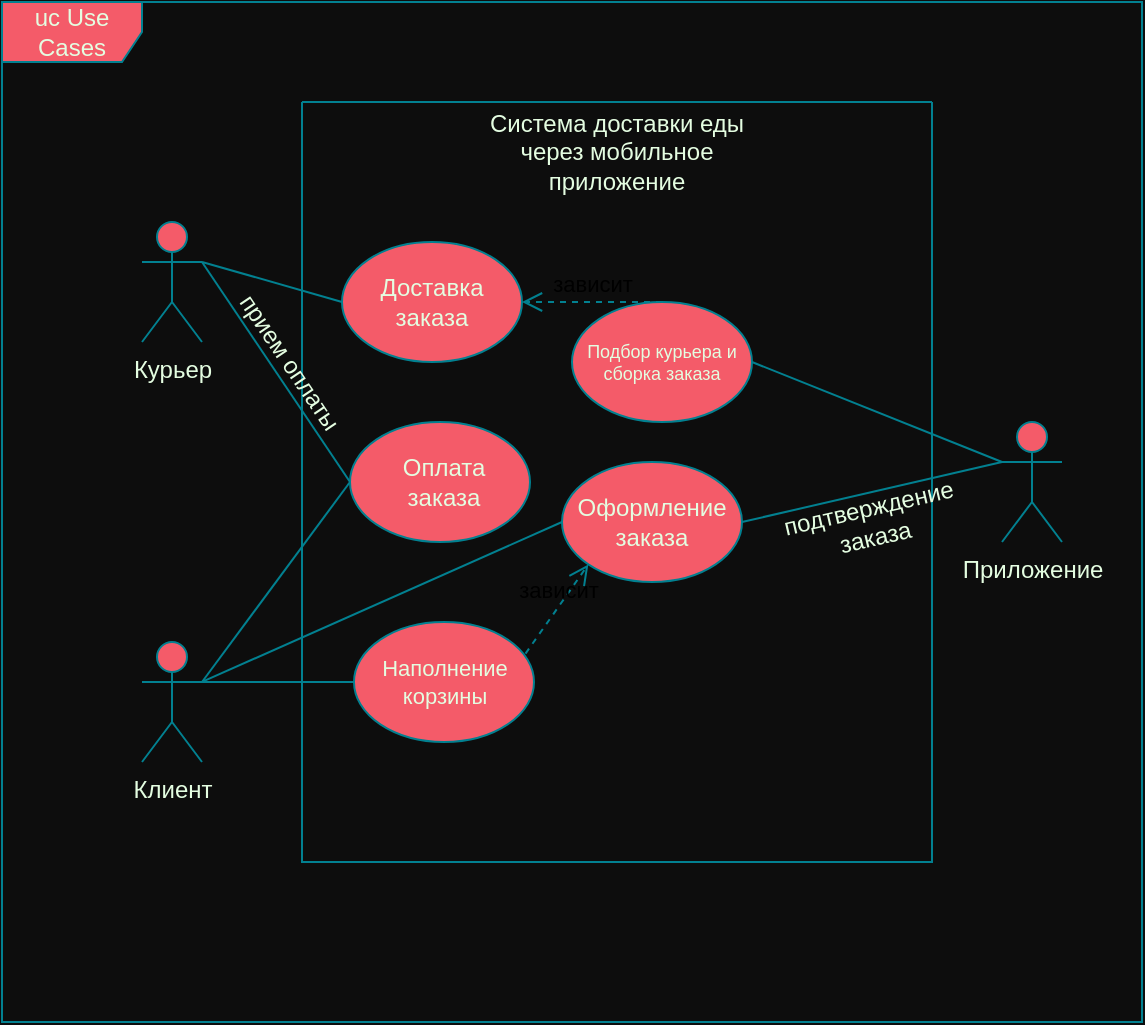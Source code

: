 <mxfile version="24.4.7" type="device" pages="5">
  <diagram name="Диаграмма вариантов использования" id="wNV9kwCmInu46yoBs2eH">
    <mxGraphModel dx="954" dy="647" grid="0" gridSize="4" guides="1" tooltips="1" connect="1" arrows="1" fold="1" page="1" pageScale="1" pageWidth="827" pageHeight="1169" background="#0D0D0D" math="0" shadow="0">
      <root>
        <mxCell id="0" />
        <mxCell id="1" parent="0" />
        <mxCell id="2" value="Курьер" style="shape=umlActor;verticalLabelPosition=bottom;verticalAlign=top;html=1;labelBackgroundColor=none;fillColor=#F45B69;strokeColor=#028090;fontColor=#E4FDE1;" parent="1" vertex="1">
          <mxGeometry x="220" y="130" width="30" height="60" as="geometry" />
        </mxCell>
        <mxCell id="3" value="Клиент" style="shape=umlActor;verticalLabelPosition=bottom;verticalAlign=top;html=1;outlineConnect=0;labelBackgroundColor=none;fillColor=#F45B69;strokeColor=#028090;fontColor=#E4FDE1;" parent="1" vertex="1">
          <mxGeometry x="220" y="340" width="30" height="60" as="geometry" />
        </mxCell>
        <mxCell id="4" value="Приложение" style="shape=umlActor;verticalLabelPosition=bottom;verticalAlign=top;html=1;outlineConnect=0;labelBackgroundColor=none;fillColor=#F45B69;strokeColor=#028090;fontColor=#E4FDE1;" parent="1" vertex="1">
          <mxGeometry x="650" y="230" width="30" height="60" as="geometry" />
        </mxCell>
        <mxCell id="5" value="uc Use Cases" style="shape=umlFrame;whiteSpace=wrap;html=1;pointerEvents=0;width=70;height=30;labelBackgroundColor=none;fillColor=#F45B69;strokeColor=#028090;fontColor=#E4FDE1;" parent="1" vertex="1">
          <mxGeometry x="150" y="20" width="570" height="510" as="geometry" />
        </mxCell>
        <mxCell id="6" value="" style="swimlane;startSize=0;labelBackgroundColor=none;fillColor=#F45B69;strokeColor=#028090;fontColor=#E4FDE1;" parent="1" vertex="1">
          <mxGeometry x="300" y="70" width="315" height="380" as="geometry" />
        </mxCell>
        <mxCell id="7" value="Система доставки еды через мобильное приложение" style="text;html=1;align=center;verticalAlign=middle;whiteSpace=wrap;rounded=0;labelBackgroundColor=none;fontColor=#E4FDE1;" parent="6" vertex="1">
          <mxGeometry x="85" y="10" width="145" height="30" as="geometry" />
        </mxCell>
        <mxCell id="8" value="" style="ellipse;whiteSpace=wrap;html=1;labelBackgroundColor=none;fillColor=#F45B69;strokeColor=#028090;fontColor=#E4FDE1;" parent="6" vertex="1">
          <mxGeometry x="135" y="100" width="90" height="60" as="geometry" />
        </mxCell>
        <mxCell id="9" value="Подбор курьера и сборка заказа" style="text;html=1;align=center;verticalAlign=middle;whiteSpace=wrap;rounded=0;fontSize=9;labelBackgroundColor=none;fontColor=#E4FDE1;" parent="6" vertex="1">
          <mxGeometry x="130" y="115" width="100" height="30" as="geometry" />
        </mxCell>
        <mxCell id="10" value="" style="ellipse;whiteSpace=wrap;html=1;labelBackgroundColor=none;fillColor=#F45B69;strokeColor=#028090;fontColor=#E4FDE1;" parent="6" vertex="1">
          <mxGeometry x="130" y="180" width="90" height="60" as="geometry" />
        </mxCell>
        <mxCell id="11" value="Оформление заказа" style="text;html=1;align=center;verticalAlign=middle;whiteSpace=wrap;rounded=0;labelBackgroundColor=none;fontColor=#E4FDE1;" parent="6" vertex="1">
          <mxGeometry x="145" y="195" width="60" height="30" as="geometry" />
        </mxCell>
        <mxCell id="12" value="" style="ellipse;whiteSpace=wrap;html=1;labelBackgroundColor=none;fillColor=#F45B69;strokeColor=#028090;fontColor=#E4FDE1;" parent="6" vertex="1">
          <mxGeometry x="26" y="260" width="90" height="60" as="geometry" />
        </mxCell>
        <mxCell id="13" value="Наполнение корзины" style="text;html=1;align=center;verticalAlign=middle;whiteSpace=wrap;rounded=0;fontSize=11;labelBackgroundColor=none;fontColor=#E4FDE1;" parent="6" vertex="1">
          <mxGeometry x="48.5" y="280" width="45" height="20" as="geometry" />
        </mxCell>
        <mxCell id="14" value="" style="ellipse;whiteSpace=wrap;html=1;labelBackgroundColor=none;fillColor=#F45B69;strokeColor=#028090;fontColor=#E4FDE1;" parent="6" vertex="1">
          <mxGeometry x="20" y="70" width="90" height="60" as="geometry" />
        </mxCell>
        <mxCell id="15" value="Доставка заказа" style="text;html=1;align=center;verticalAlign=middle;whiteSpace=wrap;rounded=0;labelBackgroundColor=none;fontColor=#E4FDE1;" parent="6" vertex="1">
          <mxGeometry x="35" y="85" width="60" height="30" as="geometry" />
        </mxCell>
        <mxCell id="16" value="" style="ellipse;whiteSpace=wrap;html=1;labelBackgroundColor=none;fillColor=#F45B69;strokeColor=#028090;fontColor=#E4FDE1;" parent="6" vertex="1">
          <mxGeometry x="24" y="160" width="90" height="60" as="geometry" />
        </mxCell>
        <mxCell id="17" value="Оплата заказа" style="text;html=1;align=center;verticalAlign=middle;whiteSpace=wrap;rounded=0;labelBackgroundColor=none;fontColor=#E4FDE1;" parent="6" vertex="1">
          <mxGeometry x="41" y="175" width="60" height="30" as="geometry" />
        </mxCell>
        <mxCell id="18" value="подтверждение заказа" style="text;html=1;align=center;verticalAlign=middle;whiteSpace=wrap;rounded=0;rotation=-13;labelBackgroundColor=none;fontColor=#E4FDE1;" parent="6" vertex="1">
          <mxGeometry x="230" y="195" width="110" height="30" as="geometry" />
        </mxCell>
        <mxCell id="19" value="" style="endArrow=none;html=1;rounded=0;entryX=1;entryY=0.5;entryDx=0;entryDy=0;labelBackgroundColor=none;strokeColor=#028090;fontColor=default;" parent="6" target="8" edge="1">
          <mxGeometry width="50" height="50" relative="1" as="geometry">
            <mxPoint x="350" y="180" as="sourcePoint" />
            <mxPoint x="230" y="130" as="targetPoint" />
          </mxGeometry>
        </mxCell>
        <mxCell id="20" value="зависит" style="html=1;verticalAlign=bottom;endArrow=open;dashed=1;endSize=8;curved=0;rounded=0;entryX=1;entryY=0.5;entryDx=0;entryDy=0;exitX=0.5;exitY=0;exitDx=0;exitDy=0;labelBackgroundColor=none;strokeColor=#028090;fontColor=default;" parent="6" source="8" target="14" edge="1">
          <mxGeometry relative="1" as="geometry">
            <mxPoint x="173.5" y="70" as="sourcePoint" />
            <mxPoint x="93.5" y="70" as="targetPoint" />
          </mxGeometry>
        </mxCell>
        <mxCell id="21" value="зависит" style="html=1;verticalAlign=bottom;endArrow=open;dashed=1;endSize=8;curved=0;rounded=0;entryX=0;entryY=1;entryDx=0;entryDy=0;exitX=0.953;exitY=0.263;exitDx=0;exitDy=0;exitPerimeter=0;labelBackgroundColor=none;strokeColor=#028090;fontColor=default;" parent="6" source="12" target="10" edge="1">
          <mxGeometry relative="1" as="geometry">
            <mxPoint x="205" y="280" as="sourcePoint" />
            <mxPoint x="135" y="280" as="targetPoint" />
          </mxGeometry>
        </mxCell>
        <mxCell id="22" value="" style="endArrow=none;html=1;rounded=0;exitX=1;exitY=0.333;exitDx=0;exitDy=0;exitPerimeter=0;entryX=0;entryY=0.5;entryDx=0;entryDy=0;labelBackgroundColor=none;strokeColor=#028090;fontColor=default;" parent="1" source="3" target="12" edge="1">
          <mxGeometry width="50" height="50" relative="1" as="geometry">
            <mxPoint x="360" y="310" as="sourcePoint" />
            <mxPoint x="410" y="260" as="targetPoint" />
          </mxGeometry>
        </mxCell>
        <mxCell id="23" value="" style="endArrow=none;html=1;rounded=0;exitX=0;exitY=0.5;exitDx=0;exitDy=0;entryX=1;entryY=0.333;entryDx=0;entryDy=0;entryPerimeter=0;labelBackgroundColor=none;strokeColor=#028090;fontColor=default;" parent="1" source="10" target="3" edge="1">
          <mxGeometry width="50" height="50" relative="1" as="geometry">
            <mxPoint x="260" y="370" as="sourcePoint" />
            <mxPoint x="336" y="370" as="targetPoint" />
          </mxGeometry>
        </mxCell>
        <mxCell id="24" value="" style="endArrow=none;html=1;rounded=0;entryX=0;entryY=0.333;entryDx=0;entryDy=0;entryPerimeter=0;exitX=1;exitY=0.5;exitDx=0;exitDy=0;labelBackgroundColor=none;strokeColor=#028090;fontColor=default;" parent="1" source="10" target="4" edge="1">
          <mxGeometry width="50" height="50" relative="1" as="geometry">
            <mxPoint x="540" y="300" as="sourcePoint" />
            <mxPoint x="590" y="250" as="targetPoint" />
          </mxGeometry>
        </mxCell>
        <mxCell id="25" value="" style="endArrow=none;html=1;rounded=0;exitX=0;exitY=0.5;exitDx=0;exitDy=0;entryX=1;entryY=0.333;entryDx=0;entryDy=0;entryPerimeter=0;labelBackgroundColor=none;strokeColor=#028090;fontColor=default;" parent="1" source="14" target="2" edge="1">
          <mxGeometry width="50" height="50" relative="1" as="geometry">
            <mxPoint x="200" y="100" as="sourcePoint" />
            <mxPoint x="200" y="340" as="targetPoint" />
          </mxGeometry>
        </mxCell>
        <mxCell id="26" value="" style="endArrow=none;html=1;rounded=0;exitX=0;exitY=0.5;exitDx=0;exitDy=0;labelBackgroundColor=none;strokeColor=#028090;fontColor=default;" parent="1" source="16" edge="1">
          <mxGeometry width="50" height="50" relative="1" as="geometry">
            <mxPoint x="330" y="260" as="sourcePoint" />
            <mxPoint x="250" y="360" as="targetPoint" />
          </mxGeometry>
        </mxCell>
        <mxCell id="27" value="" style="endArrow=none;html=1;rounded=0;exitX=0;exitY=0.5;exitDx=0;exitDy=0;labelBackgroundColor=none;strokeColor=#028090;fontColor=default;" parent="1" source="16" edge="1">
          <mxGeometry width="50" height="50" relative="1" as="geometry">
            <mxPoint x="340" y="190" as="sourcePoint" />
            <mxPoint x="250" y="150" as="targetPoint" />
          </mxGeometry>
        </mxCell>
        <mxCell id="28" value="прием оплаты" style="text;html=1;align=center;verticalAlign=middle;whiteSpace=wrap;rounded=0;rotation=56;labelBackgroundColor=none;fontColor=#E4FDE1;" parent="1" vertex="1">
          <mxGeometry x="238.5" y="185" width="110" height="30" as="geometry" />
        </mxCell>
      </root>
    </mxGraphModel>
  </diagram>
  <diagram name="Диаграмма последовательности" id="4r8OwJRfkJsXzGN_ZaWj">
    <mxGraphModel dx="954" dy="647" grid="1" gridSize="10" guides="1" tooltips="1" connect="1" arrows="1" fold="1" page="1" pageScale="1" pageWidth="827" pageHeight="1169" math="0" shadow="0">
      <root>
        <mxCell id="0" />
        <mxCell id="1" parent="0" />
        <mxCell id="2" value=":Клиент" style="html=1;whiteSpace=wrap;labelBackgroundColor=none;fillColor=#F45B69;strokeColor=#028090;fontColor=#E4FDE1;" parent="1" vertex="1">
          <mxGeometry x="180" y="320" width="110" height="50" as="geometry" />
        </mxCell>
        <mxCell id="3" value=":Курьер" style="html=1;whiteSpace=wrap;labelBackgroundColor=none;fillColor=#F45B69;strokeColor=#028090;fontColor=#E4FDE1;" parent="1" vertex="1">
          <mxGeometry x="380" y="320" width="110" height="50" as="geometry" />
        </mxCell>
        <mxCell id="4" value=":Приложение" style="html=1;whiteSpace=wrap;labelBackgroundColor=none;fillColor=#F45B69;strokeColor=#028090;fontColor=#E4FDE1;" parent="1" vertex="1">
          <mxGeometry x="540" y="320" width="110" height="50" as="geometry" />
        </mxCell>
        <mxCell id="5" value="" style="shape=umlActor;verticalLabelPosition=bottom;verticalAlign=top;html=1;labelBackgroundColor=none;fillColor=#F45B69;strokeColor=#028090;fontColor=#E4FDE1;" parent="1" vertex="1">
          <mxGeometry x="220" y="250" width="30" height="60" as="geometry" />
        </mxCell>
        <mxCell id="6" value="" style="shape=umlActor;verticalLabelPosition=bottom;verticalAlign=top;html=1;labelBackgroundColor=none;fillColor=#F45B69;strokeColor=#028090;fontColor=#E4FDE1;" parent="1" vertex="1">
          <mxGeometry x="420" y="250" width="30" height="60" as="geometry" />
        </mxCell>
        <mxCell id="7" value="" style="endArrow=none;dashed=1;html=1;rounded=0;labelBackgroundColor=none;strokeColor=#028090;fontColor=default;" parent="1" edge="1">
          <mxGeometry width="50" height="50" relative="1" as="geometry">
            <mxPoint x="240" y="620" as="sourcePoint" />
            <mxPoint x="240" y="370" as="targetPoint" />
          </mxGeometry>
        </mxCell>
        <mxCell id="8" value="" style="endArrow=none;dashed=1;html=1;rounded=0;labelBackgroundColor=none;strokeColor=#028090;fontColor=default;" parent="1" edge="1">
          <mxGeometry width="50" height="50" relative="1" as="geometry">
            <mxPoint x="440" y="620" as="sourcePoint" />
            <mxPoint x="440" y="370" as="targetPoint" />
          </mxGeometry>
        </mxCell>
        <mxCell id="9" value="" style="endArrow=none;dashed=1;html=1;rounded=0;labelBackgroundColor=none;strokeColor=#028090;fontColor=default;" parent="1" edge="1">
          <mxGeometry width="50" height="50" relative="1" as="geometry">
            <mxPoint x="600" y="620" as="sourcePoint" />
            <mxPoint x="600" y="370" as="targetPoint" />
          </mxGeometry>
        </mxCell>
        <mxCell id="10" value="" style="endArrow=classic;html=1;rounded=0;labelBackgroundColor=none;strokeColor=#028090;fontColor=default;" parent="1" edge="1">
          <mxGeometry width="50" height="50" relative="1" as="geometry">
            <mxPoint x="240" y="420" as="sourcePoint" />
            <mxPoint x="600" y="420" as="targetPoint" />
          </mxGeometry>
        </mxCell>
        <mxCell id="11" value="оплата заказа" style="text;html=1;align=center;verticalAlign=middle;whiteSpace=wrap;rounded=0;labelBackgroundColor=none;fontColor=#E4FDE1;" parent="1" vertex="1">
          <mxGeometry x="290" y="390" width="100" height="30" as="geometry" />
        </mxCell>
        <mxCell id="12" value="" style="endArrow=classic;html=1;rounded=0;labelBackgroundColor=none;strokeColor=#028090;fontColor=default;" parent="1" edge="1">
          <mxGeometry width="50" height="50" relative="1" as="geometry">
            <mxPoint x="600" y="460" as="sourcePoint" />
            <mxPoint x="440" y="460" as="targetPoint" />
          </mxGeometry>
        </mxCell>
        <mxCell id="13" value="создание и выдача задачи" style="text;html=1;align=center;verticalAlign=middle;whiteSpace=wrap;rounded=0;fontSize=11;labelBackgroundColor=none;fontColor=#E4FDE1;" parent="1" vertex="1">
          <mxGeometry x="440" y="430" width="170" height="30" as="geometry" />
        </mxCell>
        <mxCell id="14" value="" style="endArrow=classic;html=1;rounded=0;labelBackgroundColor=none;strokeColor=#028090;fontColor=default;" parent="1" edge="1">
          <mxGeometry width="50" height="50" relative="1" as="geometry">
            <mxPoint x="440" y="490" as="sourcePoint" />
            <mxPoint x="240" y="490" as="targetPoint" />
          </mxGeometry>
        </mxCell>
        <mxCell id="15" value="доставка" style="text;html=1;align=center;verticalAlign=middle;whiteSpace=wrap;rounded=0;fontSize=11;labelBackgroundColor=none;fontColor=#E4FDE1;" parent="1" vertex="1">
          <mxGeometry x="255" y="460" width="170" height="30" as="geometry" />
        </mxCell>
        <mxCell id="16" value="закрытие задачи" style="text;html=1;align=center;verticalAlign=middle;whiteSpace=wrap;rounded=0;fontSize=11;labelBackgroundColor=none;fontColor=#E4FDE1;" parent="1" vertex="1">
          <mxGeometry x="440" y="500" width="170" height="30" as="geometry" />
        </mxCell>
        <mxCell id="17" value="" style="endArrow=classic;html=1;rounded=0;labelBackgroundColor=none;strokeColor=#028090;fontColor=default;" parent="1" edge="1">
          <mxGeometry width="50" height="50" relative="1" as="geometry">
            <mxPoint x="440" y="530" as="sourcePoint" />
            <mxPoint x="600" y="530" as="targetPoint" />
          </mxGeometry>
        </mxCell>
        <mxCell id="18" value="" style="endArrow=classic;html=1;rounded=0;labelBackgroundColor=none;strokeColor=#028090;fontColor=default;" parent="1" edge="1">
          <mxGeometry width="50" height="50" relative="1" as="geometry">
            <mxPoint x="240" y="580" as="sourcePoint" />
            <mxPoint x="600" y="580" as="targetPoint" />
          </mxGeometry>
        </mxCell>
        <mxCell id="19" value="подтверждение получения заказа" style="text;html=1;align=center;verticalAlign=middle;whiteSpace=wrap;rounded=0;fontSize=11;labelBackgroundColor=none;fontColor=#E4FDE1;" parent="1" vertex="1">
          <mxGeometry x="247.5" y="550" width="185" height="30" as="geometry" />
        </mxCell>
      </root>
    </mxGraphModel>
  </diagram>
  <diagram name="Диаграмма состояний" id="BanBGNF2Pb0GykZZQIJD">
    <mxGraphModel dx="954" dy="647" grid="1" gridSize="10" guides="1" tooltips="1" connect="1" arrows="1" fold="1" page="1" pageScale="1" pageWidth="827" pageHeight="1169" math="0" shadow="0">
      <root>
        <mxCell id="0" />
        <mxCell id="1" parent="0" />
        <mxCell id="2" value="" style="endArrow=classic;html=1;rounded=0;labelBackgroundColor=none;strokeColor=#028090;fontColor=default;" parent="1" edge="1">
          <mxGeometry width="50" height="50" relative="1" as="geometry">
            <mxPoint x="99.76" y="320" as="sourcePoint" />
            <mxPoint x="99.76" y="360" as="targetPoint" />
          </mxGeometry>
        </mxCell>
        <mxCell id="3" value="" style="shape=waypoint;sketch=0;fillStyle=solid;size=6;pointerEvents=1;points=[];fillColor=none;resizable=0;rotatable=0;perimeter=centerPerimeter;snapToPoint=1;strokeWidth=5;labelBackgroundColor=none;strokeColor=#028090;fontColor=#E4FDE1;" parent="1" vertex="1">
          <mxGeometry x="90" y="310" width="20" height="20" as="geometry" />
        </mxCell>
        <mxCell id="4" value="" style="rounded=1;whiteSpace=wrap;html=1;labelBackgroundColor=none;fillColor=#F45B69;strokeColor=#028090;fontColor=#E4FDE1;" parent="1" vertex="1">
          <mxGeometry x="60" y="360" width="80" height="40" as="geometry" />
        </mxCell>
        <mxCell id="5" value="Оформлен" style="text;html=1;align=center;verticalAlign=middle;whiteSpace=wrap;rounded=0;labelBackgroundColor=none;fontColor=#E4FDE1;" parent="1" vertex="1">
          <mxGeometry x="70" y="365" width="60" height="30" as="geometry" />
        </mxCell>
        <mxCell id="6" value="оплата" style="text;html=1;align=center;verticalAlign=middle;whiteSpace=wrap;rounded=0;labelBackgroundColor=none;fontColor=#E4FDE1;" parent="1" vertex="1">
          <mxGeometry x="170" y="350" width="60" height="30" as="geometry" />
        </mxCell>
        <mxCell id="7" value="" style="endArrow=classic;html=1;rounded=0;exitX=1;exitY=0.5;exitDx=0;exitDy=0;entryX=0;entryY=0.5;entryDx=0;entryDy=0;labelBackgroundColor=none;strokeColor=#028090;fontColor=default;" parent="1" edge="1">
          <mxGeometry width="50" height="50" relative="1" as="geometry">
            <mxPoint x="520" y="380" as="sourcePoint" />
            <mxPoint x="640" y="380" as="targetPoint" />
          </mxGeometry>
        </mxCell>
        <mxCell id="8" value="доставка" style="text;html=1;align=center;verticalAlign=middle;whiteSpace=wrap;rounded=0;labelBackgroundColor=none;fontColor=#E4FDE1;" parent="1" vertex="1">
          <mxGeometry x="550" y="350" width="60" height="30" as="geometry" />
        </mxCell>
        <mxCell id="9" value="" style="rounded=1;whiteSpace=wrap;html=1;labelBackgroundColor=none;fillColor=#F45B69;strokeColor=#028090;fontColor=#E4FDE1;" parent="1" vertex="1">
          <mxGeometry x="640" y="360" width="80" height="40" as="geometry" />
        </mxCell>
        <mxCell id="10" value="Доставлен" style="text;html=1;align=center;verticalAlign=middle;whiteSpace=wrap;rounded=0;labelBackgroundColor=none;fontColor=#E4FDE1;" parent="1" vertex="1">
          <mxGeometry x="650" y="365" width="60" height="30" as="geometry" />
        </mxCell>
        <mxCell id="11" value="" style="endArrow=classic;html=1;rounded=0;exitX=0.5;exitY=0;exitDx=0;exitDy=0;labelBackgroundColor=none;strokeColor=#028090;fontColor=default;" parent="1" source="9" edge="1">
          <mxGeometry width="50" height="50" relative="1" as="geometry">
            <mxPoint x="461.8" y="270" as="sourcePoint" />
            <mxPoint x="680" y="330" as="targetPoint" />
          </mxGeometry>
        </mxCell>
        <mxCell id="12" value="" style="ellipse;shape=doubleEllipse;whiteSpace=wrap;html=1;aspect=fixed;labelBackgroundColor=none;fillColor=#F45B69;strokeColor=#028090;fontColor=#E4FDE1;" parent="1" vertex="1">
          <mxGeometry x="670" y="310" width="20" height="20" as="geometry" />
        </mxCell>
        <mxCell id="13" value="" style="shape=waypoint;sketch=0;fillStyle=solid;size=6;pointerEvents=1;points=[];fillColor=none;resizable=0;rotatable=0;perimeter=centerPerimeter;snapToPoint=1;strokeWidth=5;labelBackgroundColor=none;strokeColor=#028090;fontColor=#E4FDE1;" parent="1" vertex="1">
          <mxGeometry x="670" y="310" width="20" height="20" as="geometry" />
        </mxCell>
        <mxCell id="14" value="" style="endArrow=classic;html=1;rounded=0;exitX=1;exitY=0.5;exitDx=0;exitDy=0;entryX=0;entryY=0.5;entryDx=0;entryDy=0;labelBackgroundColor=none;strokeColor=#028090;fontColor=default;" parent="1" source="4" target="15" edge="1">
          <mxGeometry width="50" height="50" relative="1" as="geometry">
            <mxPoint x="140" y="380" as="sourcePoint" />
            <mxPoint x="380" y="410" as="targetPoint" />
          </mxGeometry>
        </mxCell>
        <mxCell id="15" value="Собран" style="rounded=1;whiteSpace=wrap;html=1;labelBackgroundColor=none;fillColor=#F45B69;strokeColor=#028090;fontColor=#E4FDE1;" parent="1" vertex="1">
          <mxGeometry x="440" y="360" width="80" height="40" as="geometry" />
        </mxCell>
        <mxCell id="17" value="" style="rounded=1;whiteSpace=wrap;html=1;labelBackgroundColor=none;fillColor=#F45B69;strokeColor=#028090;fontColor=#E4FDE1;" parent="1" vertex="1">
          <mxGeometry x="260" y="360" width="80" height="40" as="geometry" />
        </mxCell>
        <mxCell id="18" value="Оплачен" style="text;html=1;align=center;verticalAlign=middle;whiteSpace=wrap;rounded=0;labelBackgroundColor=none;fontColor=#E4FDE1;" parent="1" vertex="1">
          <mxGeometry x="270" y="365" width="60" height="30" as="geometry" />
        </mxCell>
        <mxCell id="19" value="готовится" style="text;html=1;align=center;verticalAlign=middle;whiteSpace=wrap;rounded=0;labelBackgroundColor=none;fontColor=#E4FDE1;" parent="1" vertex="1">
          <mxGeometry x="360" y="350" width="60" height="30" as="geometry" />
        </mxCell>
      </root>
    </mxGraphModel>
  </diagram>
  <diagram name="Диаграмма деятельности" id="f2T0Bu0CJsvNI77l1Ars">
    <mxGraphModel dx="1405" dy="761" grid="1" gridSize="10" guides="1" tooltips="1" connect="1" arrows="1" fold="1" page="1" pageScale="1" pageWidth="827" pageHeight="1169" math="0" shadow="0">
      <root>
        <mxCell id="0" />
        <mxCell id="1" parent="0" />
        <mxCell id="2" value="Наполнение корзины" style="rounded=1;whiteSpace=wrap;html=1;labelBackgroundColor=none;fillColor=#F45B69;strokeColor=#028090;fontColor=#E4FDE1;" parent="1" vertex="1">
          <mxGeometry x="369" y="276" width="120" height="60" as="geometry" />
        </mxCell>
        <mxCell id="3" value="" style="html=1;verticalAlign=bottom;startArrow=circle;startFill=1;endArrow=open;startSize=6;endSize=8;curved=0;rounded=0;labelBackgroundColor=none;strokeColor=#028090;fontColor=default;" parent="1" edge="1">
          <mxGeometry width="80" relative="1" as="geometry">
            <mxPoint x="259" y="306" as="sourcePoint" />
            <mxPoint x="369" y="305.5" as="targetPoint" />
          </mxGeometry>
        </mxCell>
        <mxCell id="4" value="" style="endArrow=classic;html=1;rounded=0;exitX=0.5;exitY=1;exitDx=0;exitDy=0;labelBackgroundColor=none;strokeColor=#028090;fontColor=default;" parent="1" source="2" edge="1">
          <mxGeometry width="50" height="50" relative="1" as="geometry">
            <mxPoint x="409" y="466" as="sourcePoint" />
            <mxPoint x="429" y="416" as="targetPoint" />
          </mxGeometry>
        </mxCell>
        <mxCell id="5" value="Подтверждение заказа" style="rounded=1;whiteSpace=wrap;html=1;labelBackgroundColor=none;fillColor=#F45B69;strokeColor=#028090;fontColor=#E4FDE1;" parent="1" vertex="1">
          <mxGeometry x="369" y="416" width="120" height="60" as="geometry" />
        </mxCell>
        <mxCell id="6" value="" style="endArrow=classic;html=1;rounded=0;exitX=0.5;exitY=1;exitDx=0;exitDy=0;labelBackgroundColor=none;strokeColor=#028090;fontColor=default;" parent="1" source="5" edge="1">
          <mxGeometry width="50" height="50" relative="1" as="geometry">
            <mxPoint x="409" y="466" as="sourcePoint" />
            <mxPoint x="429" y="556" as="targetPoint" />
          </mxGeometry>
        </mxCell>
        <mxCell id="7" value="" style="html=1;whiteSpace=wrap;aspect=fixed;shape=isoRectangle;rotation=90;labelBackgroundColor=none;fillColor=#F45B69;strokeColor=#028090;fontColor=#E4FDE1;" parent="1" vertex="1">
          <mxGeometry x="400.67" y="566" width="56.67" height="34" as="geometry" />
        </mxCell>
        <mxCell id="8" value="Добавление недостающей еды" style="rounded=1;whiteSpace=wrap;html=1;labelBackgroundColor=none;fillColor=#F45B69;strokeColor=#028090;fontColor=#E4FDE1;" parent="1" vertex="1">
          <mxGeometry x="559" y="553" width="120" height="60" as="geometry" />
        </mxCell>
        <mxCell id="9" value="Оплата заказа" style="rounded=1;whiteSpace=wrap;html=1;labelBackgroundColor=none;fillColor=#F45B69;strokeColor=#028090;fontColor=#E4FDE1;" parent="1" vertex="1">
          <mxGeometry x="60" y="554.5" width="120" height="60" as="geometry" />
        </mxCell>
        <mxCell id="10" value="" style="endArrow=classic;html=1;rounded=0;exitX=0.5;exitY=0.941;exitDx=0;exitDy=0;entryX=1;entryY=0.5;entryDx=0;entryDy=0;exitPerimeter=0;labelBackgroundColor=none;strokeColor=#028090;fontColor=default;" parent="1" source="7" target="9" edge="1">
          <mxGeometry width="50" height="50" relative="1" as="geometry">
            <mxPoint x="439" y="486" as="sourcePoint" />
            <mxPoint x="439" y="566" as="targetPoint" />
          </mxGeometry>
        </mxCell>
        <mxCell id="11" value="" style="endArrow=classic;html=1;rounded=0;exitX=0.5;exitY=0.059;exitDx=0;exitDy=0;entryX=0;entryY=0.5;entryDx=0;entryDy=0;entryPerimeter=0;labelBackgroundColor=none;strokeColor=#028090;fontColor=default;" parent="1" source="7" target="8" edge="1">
          <mxGeometry width="50" height="50" relative="1" as="geometry">
            <mxPoint x="449" y="496" as="sourcePoint" />
            <mxPoint x="449" y="576" as="targetPoint" />
          </mxGeometry>
        </mxCell>
        <mxCell id="12" value="[заказ сформирован верно]" style="text;html=1;align=center;verticalAlign=middle;whiteSpace=wrap;rounded=0;labelBackgroundColor=none;fontColor=#E4FDE1;" parent="1" vertex="1">
          <mxGeometry x="230" y="546" width="130" height="30" as="geometry" />
        </mxCell>
        <mxCell id="13" value="[несогласие с корзиной]" style="text;html=1;align=center;verticalAlign=middle;whiteSpace=wrap;rounded=0;labelBackgroundColor=none;fontColor=#E4FDE1;" parent="1" vertex="1">
          <mxGeometry x="429" y="546" width="130" height="30" as="geometry" />
        </mxCell>
        <mxCell id="14" value="" style="endArrow=classic;html=1;rounded=0;exitX=0.5;exitY=0;exitDx=0;exitDy=0;entryX=1;entryY=0.5;entryDx=0;entryDy=0;labelBackgroundColor=none;strokeColor=#028090;fontColor=default;" parent="1" source="8" target="5" edge="1">
          <mxGeometry width="50" height="50" relative="1" as="geometry">
            <mxPoint x="409" y="516" as="sourcePoint" />
            <mxPoint x="579" y="446" as="targetPoint" />
            <Array as="points">
              <mxPoint x="619" y="446" />
            </Array>
          </mxGeometry>
        </mxCell>
        <mxCell id="15" value="Выдача задачи курьеру" style="rounded=1;whiteSpace=wrap;html=1;labelBackgroundColor=none;fillColor=#F45B69;strokeColor=#028090;fontColor=#E4FDE1;" parent="1" vertex="1">
          <mxGeometry x="200" y="696" width="120" height="60" as="geometry" />
        </mxCell>
        <mxCell id="16" value="" style="endArrow=classic;html=1;rounded=0;exitX=0.5;exitY=1;exitDx=0;exitDy=0;entryX=0.024;entryY=0.484;entryDx=0;entryDy=0;entryPerimeter=0;labelBackgroundColor=none;strokeColor=#028090;fontColor=default;" parent="1" target="27" edge="1">
          <mxGeometry width="50" height="50" relative="1" as="geometry">
            <mxPoint x="119.37" y="613" as="sourcePoint" />
            <mxPoint x="119.37" y="693" as="targetPoint" />
          </mxGeometry>
        </mxCell>
        <mxCell id="17" value="" style="endArrow=classic;html=1;rounded=0;exitX=1;exitY=0.5;exitDx=0;exitDy=0;labelBackgroundColor=none;strokeColor=#028090;fontColor=default;" parent="1" source="15" edge="1">
          <mxGeometry width="50" height="50" relative="1" as="geometry">
            <mxPoint x="369" y="666" as="sourcePoint" />
            <mxPoint x="369" y="726" as="targetPoint" />
          </mxGeometry>
        </mxCell>
        <mxCell id="18" value="Доставка заказа" style="rounded=1;whiteSpace=wrap;html=1;labelBackgroundColor=none;fillColor=#F45B69;strokeColor=#028090;fontColor=#E4FDE1;" parent="1" vertex="1">
          <mxGeometry x="369.01" y="696" width="120" height="60" as="geometry" />
        </mxCell>
        <mxCell id="19" value="" style="endArrow=classic;html=1;rounded=0;exitX=0.5;exitY=1;exitDx=0;exitDy=0;labelBackgroundColor=none;strokeColor=#028090;fontColor=default;" parent="1" edge="1">
          <mxGeometry width="50" height="50" relative="1" as="geometry">
            <mxPoint x="428" y="756" as="sourcePoint" />
            <mxPoint x="428" y="836" as="targetPoint" />
          </mxGeometry>
        </mxCell>
        <mxCell id="20" value="" style="html=1;whiteSpace=wrap;aspect=fixed;shape=isoRectangle;rotation=90;labelBackgroundColor=none;fillColor=#F45B69;strokeColor=#028090;fontColor=#E4FDE1;" parent="1" vertex="1">
          <mxGeometry x="400.67" y="846" width="56.67" height="34" as="geometry" />
        </mxCell>
        <mxCell id="21" value="" style="endArrow=classic;html=1;rounded=0;exitX=1.012;exitY=0.5;exitDx=0;exitDy=0;exitPerimeter=0;labelBackgroundColor=none;strokeColor=#028090;fontColor=default;" parent="1" edge="1">
          <mxGeometry width="50" height="50" relative="1" as="geometry">
            <mxPoint x="444.005" y="862.515" as="sourcePoint" />
            <mxPoint x="569" y="863" as="targetPoint" />
          </mxGeometry>
        </mxCell>
        <mxCell id="22" value="" style="endArrow=classic;html=1;rounded=0;exitX=0.5;exitY=1;exitDx=0;exitDy=0;exitPerimeter=0;labelBackgroundColor=none;strokeColor=#028090;fontColor=default;entryX=1;entryY=0.5;entryDx=0;entryDy=0;" parent="1" source="20" target="25" edge="1">
          <mxGeometry width="50" height="50" relative="1" as="geometry">
            <mxPoint x="418.995" y="862.515" as="sourcePoint" />
            <mxPoint x="310" y="750" as="targetPoint" />
          </mxGeometry>
        </mxCell>
        <mxCell id="23" value="[заказ успешно выполнен в срок]" style="text;html=1;align=center;verticalAlign=middle;whiteSpace=wrap;rounded=0;labelBackgroundColor=none;fontColor=#E4FDE1;" parent="1" vertex="1">
          <mxGeometry x="439" y="826" width="130" height="30" as="geometry" />
        </mxCell>
        <mxCell id="24" value="[заказ не доставлен]" style="text;html=1;align=center;verticalAlign=middle;whiteSpace=wrap;rounded=0;labelBackgroundColor=none;fontColor=#E4FDE1;" parent="1" vertex="1">
          <mxGeometry x="239" y="833" width="130" height="30" as="geometry" />
        </mxCell>
        <mxCell id="25" value="Разбирательство с курьером" style="rounded=1;whiteSpace=wrap;html=1;labelBackgroundColor=none;fillColor=#F45B69;strokeColor=#028090;fontColor=#E4FDE1;" parent="1" vertex="1">
          <mxGeometry x="60" y="833" width="120" height="60" as="geometry" />
        </mxCell>
        <mxCell id="27" value="" style="html=1;whiteSpace=wrap;aspect=fixed;shape=isoRectangle;rotation=90;labelBackgroundColor=none;fillColor=#F45B69;strokeColor=#028090;fontColor=#E4FDE1;" parent="1" vertex="1">
          <mxGeometry x="80.01" y="702" width="79.99" height="47.99" as="geometry" />
        </mxCell>
        <mxCell id="28" value="" style="endArrow=classic;html=1;rounded=0;exitX=0.503;exitY=0.029;exitDx=0;exitDy=0;entryX=0;entryY=0.5;entryDx=0;entryDy=0;exitPerimeter=0;labelBackgroundColor=none;strokeColor=#028090;fontColor=default;" parent="1" source="27" target="15" edge="1">
          <mxGeometry width="50" height="50" relative="1" as="geometry">
            <mxPoint x="140" y="725.64" as="sourcePoint" />
            <mxPoint x="189" y="725.64" as="targetPoint" />
          </mxGeometry>
        </mxCell>
        <mxCell id="29" value="" style="ellipse;shape=doubleEllipse;whiteSpace=wrap;html=1;aspect=fixed;labelBackgroundColor=none;fillColor=#F45B69;strokeColor=#028090;fontColor=#E4FDE1;" parent="1" vertex="1">
          <mxGeometry x="569" y="843" width="40" height="40" as="geometry" />
        </mxCell>
        <mxCell id="30" value="" style="shape=waypoint;sketch=0;fillStyle=solid;size=6;pointerEvents=1;points=[];fillColor=none;resizable=0;rotatable=0;perimeter=centerPerimeter;snapToPoint=1;strokeWidth=14;labelBackgroundColor=none;strokeColor=#028090;fontColor=#E4FDE1;" parent="1" vertex="1">
          <mxGeometry x="579" y="853" width="20" height="20" as="geometry" />
        </mxCell>
        <mxCell id="ycm5BGyZA7ay8n8sRGEl-30" value="" style="endArrow=classic;html=1;rounded=0;exitX=0.5;exitY=0;exitDx=0;exitDy=0;labelBackgroundColor=none;strokeColor=#788AA3;fontColor=default;" edge="1" parent="1">
          <mxGeometry width="50" height="50" relative="1" as="geometry">
            <mxPoint x="120" y="833" as="sourcePoint" />
            <mxPoint x="121" y="760" as="targetPoint" />
          </mxGeometry>
        </mxCell>
      </root>
    </mxGraphModel>
  </diagram>
  <diagram name="Диаграмма классов" id="Pweo-jNcYF1wondNiMzU">
    <mxGraphModel dx="1194" dy="647" grid="1" gridSize="10" guides="1" tooltips="1" connect="1" arrows="1" fold="1" page="1" pageScale="1" pageWidth="827" pageHeight="1169" math="0" shadow="0">
      <root>
        <mxCell id="0" />
        <mxCell id="1" parent="0" />
        <mxCell id="2" value="Приложение" style="swimlane;fontStyle=0;align=center;verticalAlign=top;childLayout=stackLayout;horizontal=1;startSize=55;horizontalStack=0;resizeParent=1;resizeParentMax=0;resizeLast=0;collapsible=0;marginBottom=0;html=1;whiteSpace=wrap;labelBackgroundColor=none;fillColor=#F45B69;strokeColor=#028090;fontColor=#E4FDE1;" parent="1" vertex="1">
          <mxGeometry x="350" y="240" width="140" height="125" as="geometry" />
        </mxCell>
        <mxCell id="3" value="&lt;div&gt;+Id: int&lt;/div&gt;&lt;div&gt;+Название: string&lt;/div&gt;+Версия: int" style="text;html=1;strokeColor=none;fillColor=none;align=left;verticalAlign=middle;spacingLeft=4;spacingRight=4;overflow=hidden;rotatable=0;points=[[0,0.5],[1,0.5]];portConstraint=eastwest;whiteSpace=wrap;labelBackgroundColor=none;fontColor=#E4FDE1;" parent="2" vertex="1">
          <mxGeometry y="55" width="140" height="45" as="geometry" />
        </mxCell>
        <mxCell id="4" value="" style="line;strokeWidth=1;fillColor=none;align=left;verticalAlign=middle;spacingTop=-1;spacingLeft=3;spacingRight=3;rotatable=0;labelPosition=right;points=[];portConstraint=eastwest;labelBackgroundColor=none;strokeColor=#028090;fontColor=#E4FDE1;" parent="2" vertex="1">
          <mxGeometry y="100" width="140" height="25" as="geometry" />
        </mxCell>
        <mxCell id="5" value="Курьер" style="swimlane;fontStyle=0;align=center;verticalAlign=top;childLayout=stackLayout;horizontal=1;startSize=55;horizontalStack=0;resizeParent=1;resizeParentMax=0;resizeLast=0;collapsible=0;marginBottom=0;html=1;whiteSpace=wrap;labelBackgroundColor=none;fillColor=#F45B69;strokeColor=#028090;fontColor=#E4FDE1;" parent="1" vertex="1">
          <mxGeometry x="560" y="472" width="180" height="225" as="geometry" />
        </mxCell>
        <mxCell id="6" value="&lt;div&gt;+Id: int&lt;/div&gt;&lt;div&gt;+Имя: string&lt;/div&gt;" style="text;html=1;strokeColor=none;fillColor=none;align=left;verticalAlign=middle;spacingLeft=4;spacingRight=4;overflow=hidden;rotatable=0;points=[[0,0.5],[1,0.5]];portConstraint=eastwest;whiteSpace=wrap;labelBackgroundColor=none;fontColor=#E4FDE1;" parent="5" vertex="1">
          <mxGeometry y="55" width="180" height="60" as="geometry" />
        </mxCell>
        <mxCell id="7" value="" style="line;strokeWidth=1;fillColor=none;align=left;verticalAlign=middle;spacingTop=-1;spacingLeft=3;spacingRight=3;rotatable=0;labelPosition=right;points=[];portConstraint=eastwest;labelBackgroundColor=none;strokeColor=#028090;fontColor=#E4FDE1;" parent="5" vertex="1">
          <mxGeometry y="115" width="180" height="15" as="geometry" />
        </mxCell>
        <mxCell id="8" value="&lt;div&gt;&lt;/div&gt;&lt;div&gt;+Взятие_заказа()&lt;/div&gt;&lt;div&gt;+Отмена взятого заказа()&lt;/div&gt;&lt;div&gt;+Подтверждение доставки()&lt;/div&gt;" style="text;html=1;strokeColor=none;fillColor=none;align=left;verticalAlign=middle;spacingLeft=4;spacingRight=4;overflow=hidden;rotatable=0;points=[[0,0.5],[1,0.5]];portConstraint=eastwest;whiteSpace=wrap;labelBackgroundColor=none;fontColor=#E4FDE1;" parent="5" vertex="1">
          <mxGeometry y="130" width="180" height="95" as="geometry" />
        </mxCell>
        <mxCell id="9" value="Клиент" style="swimlane;fontStyle=0;align=center;verticalAlign=top;childLayout=stackLayout;horizontal=1;startSize=55;horizontalStack=0;resizeParent=1;resizeParentMax=0;resizeLast=0;collapsible=0;marginBottom=0;html=1;whiteSpace=wrap;labelBackgroundColor=none;fillColor=#F45B69;strokeColor=#028090;fontColor=#E4FDE1;" parent="1" vertex="1">
          <mxGeometry x="110" y="472" width="190" height="225" as="geometry" />
        </mxCell>
        <mxCell id="10" value="&lt;div&gt;+Id: int&lt;/div&gt;&lt;div&gt;+Имя: string&lt;/div&gt;" style="text;html=1;strokeColor=none;fillColor=none;align=left;verticalAlign=middle;spacingLeft=4;spacingRight=4;overflow=hidden;rotatable=0;points=[[0,0.5],[1,0.5]];portConstraint=eastwest;whiteSpace=wrap;labelBackgroundColor=none;fontColor=#E4FDE1;" parent="9" vertex="1">
          <mxGeometry y="55" width="190" height="60" as="geometry" />
        </mxCell>
        <mxCell id="11" value="" style="line;strokeWidth=1;fillColor=none;align=left;verticalAlign=middle;spacingTop=-1;spacingLeft=3;spacingRight=3;rotatable=0;labelPosition=right;points=[];portConstraint=eastwest;labelBackgroundColor=none;strokeColor=#028090;fontColor=#E4FDE1;" parent="9" vertex="1">
          <mxGeometry y="115" width="190" height="15" as="geometry" />
        </mxCell>
        <mxCell id="12" value="&lt;div&gt;&lt;/div&gt;&lt;div&gt;+Создание заказа()&lt;/div&gt;&lt;div&gt;+Оплата заказа()&lt;/div&gt;&lt;div&gt;+Отслеживание заказа()&lt;/div&gt;" style="text;html=1;strokeColor=none;fillColor=none;align=left;verticalAlign=middle;spacingLeft=4;spacingRight=4;overflow=hidden;rotatable=0;points=[[0,0.5],[1,0.5]];portConstraint=eastwest;whiteSpace=wrap;labelBackgroundColor=none;fontColor=#E4FDE1;" parent="9" vertex="1">
          <mxGeometry y="130" width="190" height="95" as="geometry" />
        </mxCell>
        <mxCell id="13" value="Заказ" style="swimlane;fontStyle=0;align=center;verticalAlign=top;childLayout=stackLayout;horizontal=1;startSize=55;horizontalStack=0;resizeParent=1;resizeParentMax=0;resizeLast=0;collapsible=0;marginBottom=0;html=1;whiteSpace=wrap;labelBackgroundColor=none;fillColor=#F45B69;strokeColor=#028090;fontColor=#E4FDE1;" parent="1" vertex="1">
          <mxGeometry x="110" y="240" width="190" height="155" as="geometry" />
        </mxCell>
        <mxCell id="14" value="&lt;div&gt;+Id: int&lt;/div&gt;&lt;div&gt;+Клиент Id: int&lt;/div&gt;&lt;div&gt;+Курьер Id: int&lt;/div&gt;&lt;div&gt;+Статус: string&lt;/div&gt;&lt;div&gt;+Общая сумма: float&lt;/div&gt;" style="text;html=1;strokeColor=none;fillColor=none;align=left;verticalAlign=middle;spacingLeft=4;spacingRight=4;overflow=hidden;rotatable=0;points=[[0,0.5],[1,0.5]];portConstraint=eastwest;whiteSpace=wrap;labelBackgroundColor=none;fontColor=#E4FDE1;" parent="13" vertex="1">
          <mxGeometry y="55" width="190" height="100" as="geometry" />
        </mxCell>
        <mxCell id="15" value="Меню" style="swimlane;fontStyle=0;align=center;verticalAlign=top;childLayout=stackLayout;horizontal=1;startSize=55;horizontalStack=0;resizeParent=1;resizeParentMax=0;resizeLast=0;collapsible=0;marginBottom=0;html=1;whiteSpace=wrap;labelBackgroundColor=none;fillColor=#F45B69;strokeColor=#028090;fontColor=#E4FDE1;" parent="1" vertex="1">
          <mxGeometry x="350" y="470" width="190" height="100" as="geometry" />
        </mxCell>
        <mxCell id="16" value="&lt;div&gt;+Id: int&lt;/div&gt;&lt;div&gt;+Название блюда: string&lt;/div&gt;&lt;div&gt;+Цена: float&lt;/div&gt;" style="text;html=1;strokeColor=none;fillColor=none;align=left;verticalAlign=middle;spacingLeft=4;spacingRight=4;overflow=hidden;rotatable=0;points=[[0,0.5],[1,0.5]];portConstraint=eastwest;whiteSpace=wrap;labelBackgroundColor=none;fontColor=#E4FDE1;" parent="15" vertex="1">
          <mxGeometry y="55" width="190" height="45" as="geometry" />
        </mxCell>
        <mxCell id="17" value="Задачи" style="swimlane;fontStyle=0;align=center;verticalAlign=top;childLayout=stackLayout;horizontal=1;startSize=55;horizontalStack=0;resizeParent=1;resizeParentMax=0;resizeLast=0;collapsible=0;marginBottom=0;html=1;whiteSpace=wrap;labelBackgroundColor=none;fillColor=#F45B69;strokeColor=#028090;fontColor=#E4FDE1;" parent="1" vertex="1">
          <mxGeometry x="570" y="240" width="190" height="155" as="geometry" />
        </mxCell>
        <mxCell id="18" value="&lt;div&gt;+Id: int&lt;/div&gt;&lt;div&gt;+Курьер Id: int&lt;/div&gt;&lt;div&gt;+Заказ Id: int&lt;/div&gt;&lt;div&gt;+Статус: string&lt;/div&gt;&lt;div&gt;+Дата выдачи: date&lt;/div&gt;" style="text;html=1;strokeColor=none;fillColor=none;align=left;verticalAlign=middle;spacingLeft=4;spacingRight=4;overflow=hidden;rotatable=0;points=[[0,0.5],[1,0.5]];portConstraint=eastwest;whiteSpace=wrap;labelBackgroundColor=none;fontColor=#E4FDE1;" parent="17" vertex="1">
          <mxGeometry y="55" width="190" height="100" as="geometry" />
        </mxCell>
        <mxCell id="19" value="Оплата" style="swimlane;fontStyle=0;align=center;verticalAlign=top;childLayout=stackLayout;horizontal=1;startSize=55;horizontalStack=0;resizeParent=1;resizeParentMax=0;resizeLast=0;collapsible=0;marginBottom=0;html=1;whiteSpace=wrap;labelBackgroundColor=none;fillColor=#F45B69;strokeColor=#028090;fontColor=#E4FDE1;" parent="1" vertex="1">
          <mxGeometry x="800" y="240" width="190" height="125" as="geometry" />
        </mxCell>
        <mxCell id="20" value="&lt;div&gt;+Id: int&lt;/div&gt;&lt;div&gt;+Клиент Id: int&lt;/div&gt;&lt;div&gt;+Сумма: float&lt;/div&gt;&lt;div&gt;+Дата: date&lt;/div&gt;&lt;div&gt;+Статус: string&lt;/div&gt;" style="text;html=1;strokeColor=none;fillColor=none;align=left;verticalAlign=middle;spacingLeft=4;spacingRight=4;overflow=hidden;rotatable=0;points=[[0,0.5],[1,0.5]];portConstraint=eastwest;whiteSpace=wrap;labelBackgroundColor=none;fontColor=#E4FDE1;" parent="19" vertex="1">
          <mxGeometry y="55" width="190" height="70" as="geometry" />
        </mxCell>
        <mxCell id="21" value="Связь" style="edgeStyle=orthogonalEdgeStyle;rounded=0;orthogonalLoop=1;jettySize=auto;html=1;exitX=0.5;exitY=1;exitDx=0;exitDy=0;entryX=0.5;entryY=0;entryDx=0;entryDy=0;labelBackgroundColor=none;strokeColor=#028090;fontColor=default;" parent="1" source="9" target="13" edge="1">
          <mxGeometry relative="1" as="geometry" />
        </mxCell>
        <mxCell id="22" value="Связь" style="edgeStyle=orthogonalEdgeStyle;rounded=0;orthogonalLoop=1;jettySize=auto;html=1;exitX=0.5;exitY=1;exitDx=0;exitDy=0;entryX=0.5;entryY=0;entryDx=0;entryDy=0;labelBackgroundColor=none;strokeColor=#028090;fontColor=default;" parent="1" source="13" target="17" edge="1">
          <mxGeometry relative="1" as="geometry">
            <Array as="points">
              <mxPoint x="205" y="415" />
              <mxPoint x="520" y="415" />
              <mxPoint x="520" y="220" />
              <mxPoint x="665" y="220" />
            </Array>
          </mxGeometry>
        </mxCell>
        <mxCell id="23" value="Связь" style="edgeStyle=orthogonalEdgeStyle;rounded=0;orthogonalLoop=1;jettySize=auto;html=1;exitX=0.5;exitY=1;exitDx=0;exitDy=0;entryX=0.5;entryY=0;entryDx=0;entryDy=0;labelBackgroundColor=none;strokeColor=#028090;fontColor=default;" parent="1" source="17" target="5" edge="1">
          <mxGeometry relative="1" as="geometry" />
        </mxCell>
        <mxCell id="24" value="Связь" style="edgeStyle=orthogonalEdgeStyle;rounded=0;orthogonalLoop=1;jettySize=auto;html=1;exitX=0.5;exitY=1;exitDx=0;exitDy=0;entryX=0.5;entryY=0;entryDx=0;entryDy=0;labelBackgroundColor=none;strokeColor=#028090;fontColor=default;" parent="1" source="13" target="19" edge="1">
          <mxGeometry relative="1" as="geometry" />
        </mxCell>
      </root>
    </mxGraphModel>
  </diagram>
</mxfile>
